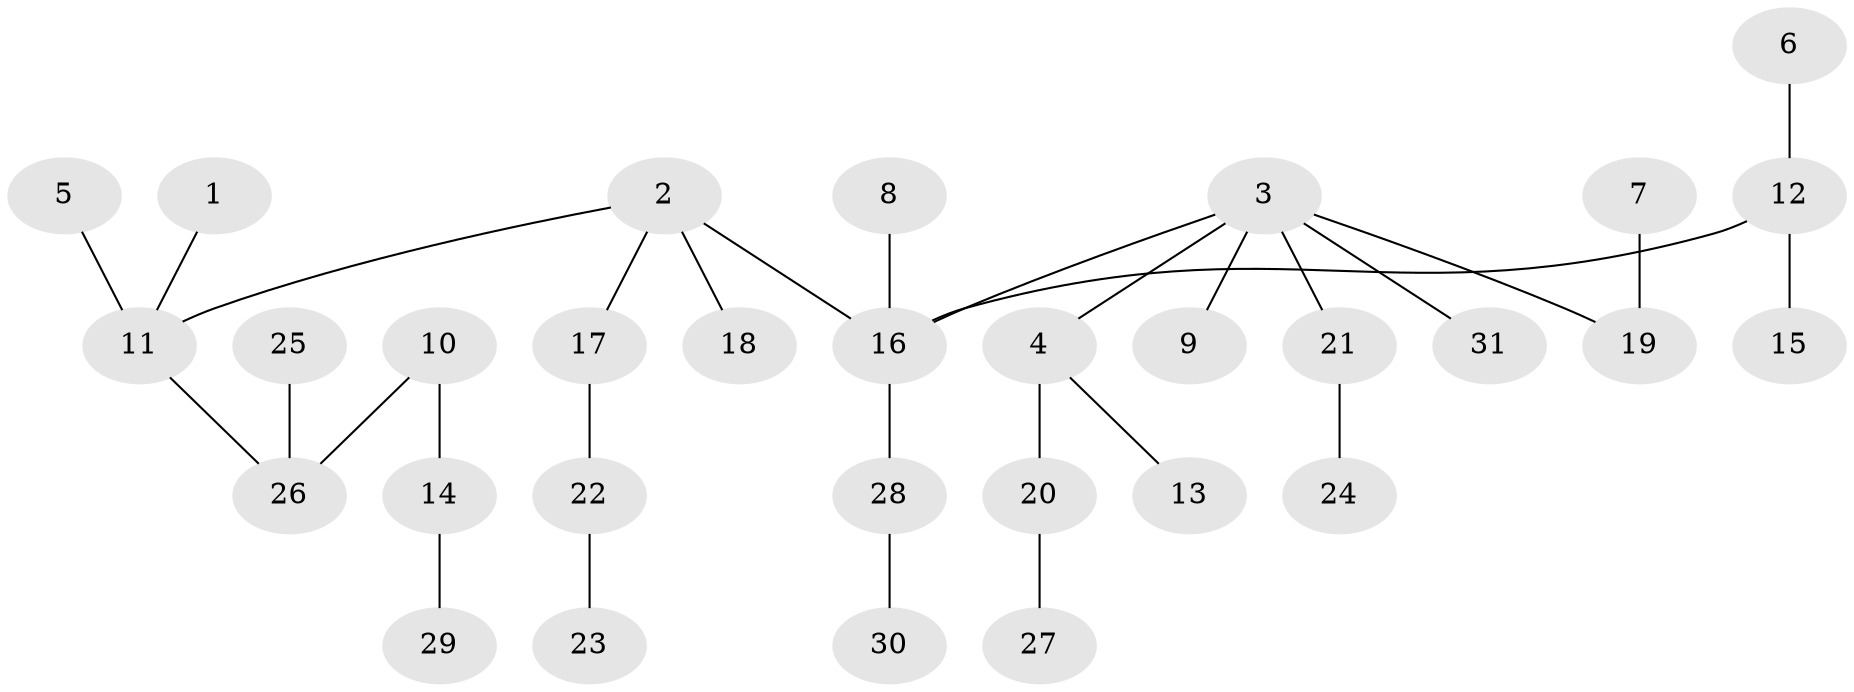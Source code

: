 // original degree distribution, {5: 0.04918032786885246, 1: 0.4918032786885246, 3: 0.16393442622950818, 7: 0.01639344262295082, 2: 0.2459016393442623, 4: 0.03278688524590164}
// Generated by graph-tools (version 1.1) at 2025/26/03/09/25 03:26:28]
// undirected, 31 vertices, 30 edges
graph export_dot {
graph [start="1"]
  node [color=gray90,style=filled];
  1;
  2;
  3;
  4;
  5;
  6;
  7;
  8;
  9;
  10;
  11;
  12;
  13;
  14;
  15;
  16;
  17;
  18;
  19;
  20;
  21;
  22;
  23;
  24;
  25;
  26;
  27;
  28;
  29;
  30;
  31;
  1 -- 11 [weight=1.0];
  2 -- 11 [weight=1.0];
  2 -- 16 [weight=1.0];
  2 -- 17 [weight=1.0];
  2 -- 18 [weight=1.0];
  3 -- 4 [weight=1.0];
  3 -- 9 [weight=1.0];
  3 -- 16 [weight=1.0];
  3 -- 19 [weight=1.0];
  3 -- 21 [weight=1.0];
  3 -- 31 [weight=1.0];
  4 -- 13 [weight=1.0];
  4 -- 20 [weight=1.0];
  5 -- 11 [weight=1.0];
  6 -- 12 [weight=1.0];
  7 -- 19 [weight=1.0];
  8 -- 16 [weight=1.0];
  10 -- 14 [weight=1.0];
  10 -- 26 [weight=1.0];
  11 -- 26 [weight=1.0];
  12 -- 15 [weight=1.0];
  12 -- 16 [weight=1.0];
  14 -- 29 [weight=1.0];
  16 -- 28 [weight=1.0];
  17 -- 22 [weight=1.0];
  20 -- 27 [weight=1.0];
  21 -- 24 [weight=1.0];
  22 -- 23 [weight=1.0];
  25 -- 26 [weight=1.0];
  28 -- 30 [weight=1.0];
}
